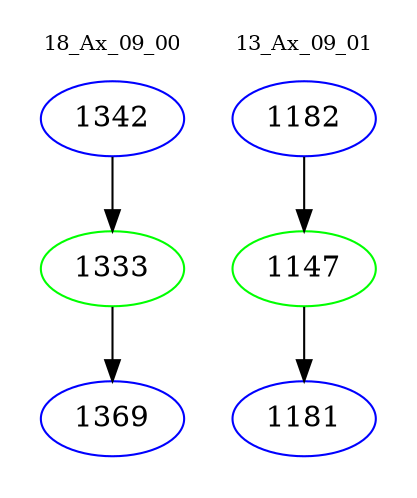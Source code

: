 digraph{
subgraph cluster_0 {
color = white
label = "18_Ax_09_00";
fontsize=10;
T0_1342 [label="1342", color="blue"]
T0_1342 -> T0_1333 [color="black"]
T0_1333 [label="1333", color="green"]
T0_1333 -> T0_1369 [color="black"]
T0_1369 [label="1369", color="blue"]
}
subgraph cluster_1 {
color = white
label = "13_Ax_09_01";
fontsize=10;
T1_1182 [label="1182", color="blue"]
T1_1182 -> T1_1147 [color="black"]
T1_1147 [label="1147", color="green"]
T1_1147 -> T1_1181 [color="black"]
T1_1181 [label="1181", color="blue"]
}
}
